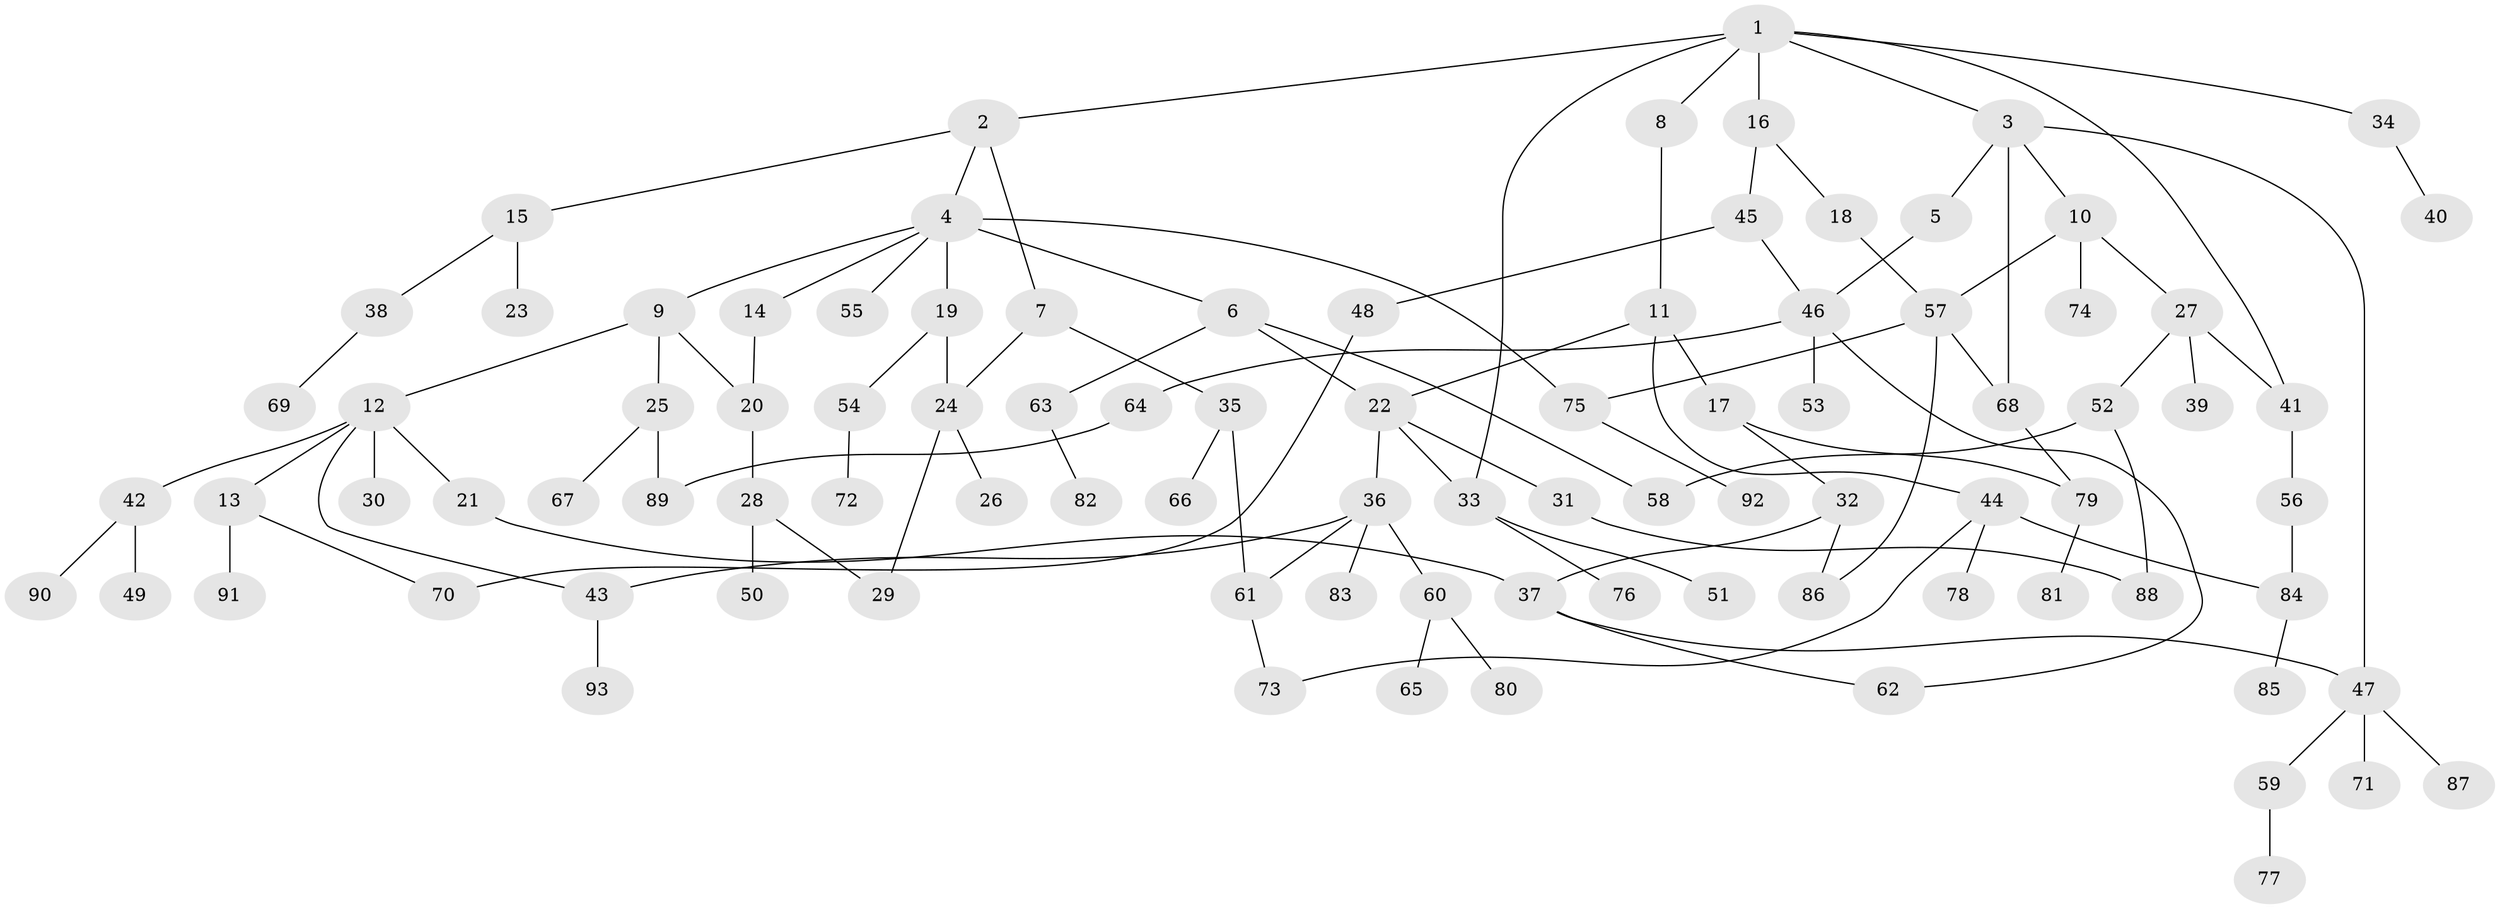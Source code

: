// Generated by graph-tools (version 1.1) at 2025/10/02/27/25 16:10:54]
// undirected, 93 vertices, 115 edges
graph export_dot {
graph [start="1"]
  node [color=gray90,style=filled];
  1;
  2;
  3;
  4;
  5;
  6;
  7;
  8;
  9;
  10;
  11;
  12;
  13;
  14;
  15;
  16;
  17;
  18;
  19;
  20;
  21;
  22;
  23;
  24;
  25;
  26;
  27;
  28;
  29;
  30;
  31;
  32;
  33;
  34;
  35;
  36;
  37;
  38;
  39;
  40;
  41;
  42;
  43;
  44;
  45;
  46;
  47;
  48;
  49;
  50;
  51;
  52;
  53;
  54;
  55;
  56;
  57;
  58;
  59;
  60;
  61;
  62;
  63;
  64;
  65;
  66;
  67;
  68;
  69;
  70;
  71;
  72;
  73;
  74;
  75;
  76;
  77;
  78;
  79;
  80;
  81;
  82;
  83;
  84;
  85;
  86;
  87;
  88;
  89;
  90;
  91;
  92;
  93;
  1 -- 2;
  1 -- 3;
  1 -- 8;
  1 -- 16;
  1 -- 34;
  1 -- 33;
  1 -- 41;
  2 -- 4;
  2 -- 7;
  2 -- 15;
  3 -- 5;
  3 -- 10;
  3 -- 47;
  3 -- 68;
  4 -- 6;
  4 -- 9;
  4 -- 14;
  4 -- 19;
  4 -- 55;
  4 -- 75;
  5 -- 46;
  6 -- 58;
  6 -- 63;
  6 -- 22;
  7 -- 35;
  7 -- 24;
  8 -- 11;
  9 -- 12;
  9 -- 20;
  9 -- 25;
  10 -- 27;
  10 -- 74;
  10 -- 57;
  11 -- 17;
  11 -- 22;
  11 -- 44;
  12 -- 13;
  12 -- 21;
  12 -- 30;
  12 -- 42;
  12 -- 43;
  13 -- 91;
  13 -- 70;
  14 -- 20;
  15 -- 23;
  15 -- 38;
  16 -- 18;
  16 -- 45;
  17 -- 32;
  17 -- 79;
  18 -- 57;
  19 -- 24;
  19 -- 54;
  20 -- 28;
  21 -- 37;
  22 -- 31;
  22 -- 33;
  22 -- 36;
  24 -- 26;
  24 -- 29;
  25 -- 67;
  25 -- 89;
  27 -- 39;
  27 -- 41;
  27 -- 52;
  28 -- 29;
  28 -- 50;
  31 -- 88;
  32 -- 86;
  32 -- 37;
  33 -- 51;
  33 -- 76;
  34 -- 40;
  35 -- 66;
  35 -- 61;
  36 -- 60;
  36 -- 61;
  36 -- 83;
  36 -- 43;
  37 -- 62;
  37 -- 47;
  38 -- 69;
  41 -- 56;
  42 -- 49;
  42 -- 90;
  43 -- 93;
  44 -- 78;
  44 -- 84;
  44 -- 73;
  45 -- 48;
  45 -- 46;
  46 -- 53;
  46 -- 64;
  46 -- 62;
  47 -- 59;
  47 -- 71;
  47 -- 87;
  48 -- 70;
  52 -- 88;
  52 -- 58;
  54 -- 72;
  56 -- 84;
  57 -- 75;
  57 -- 86;
  57 -- 68;
  59 -- 77;
  60 -- 65;
  60 -- 80;
  61 -- 73;
  63 -- 82;
  64 -- 89;
  68 -- 79;
  75 -- 92;
  79 -- 81;
  84 -- 85;
}
